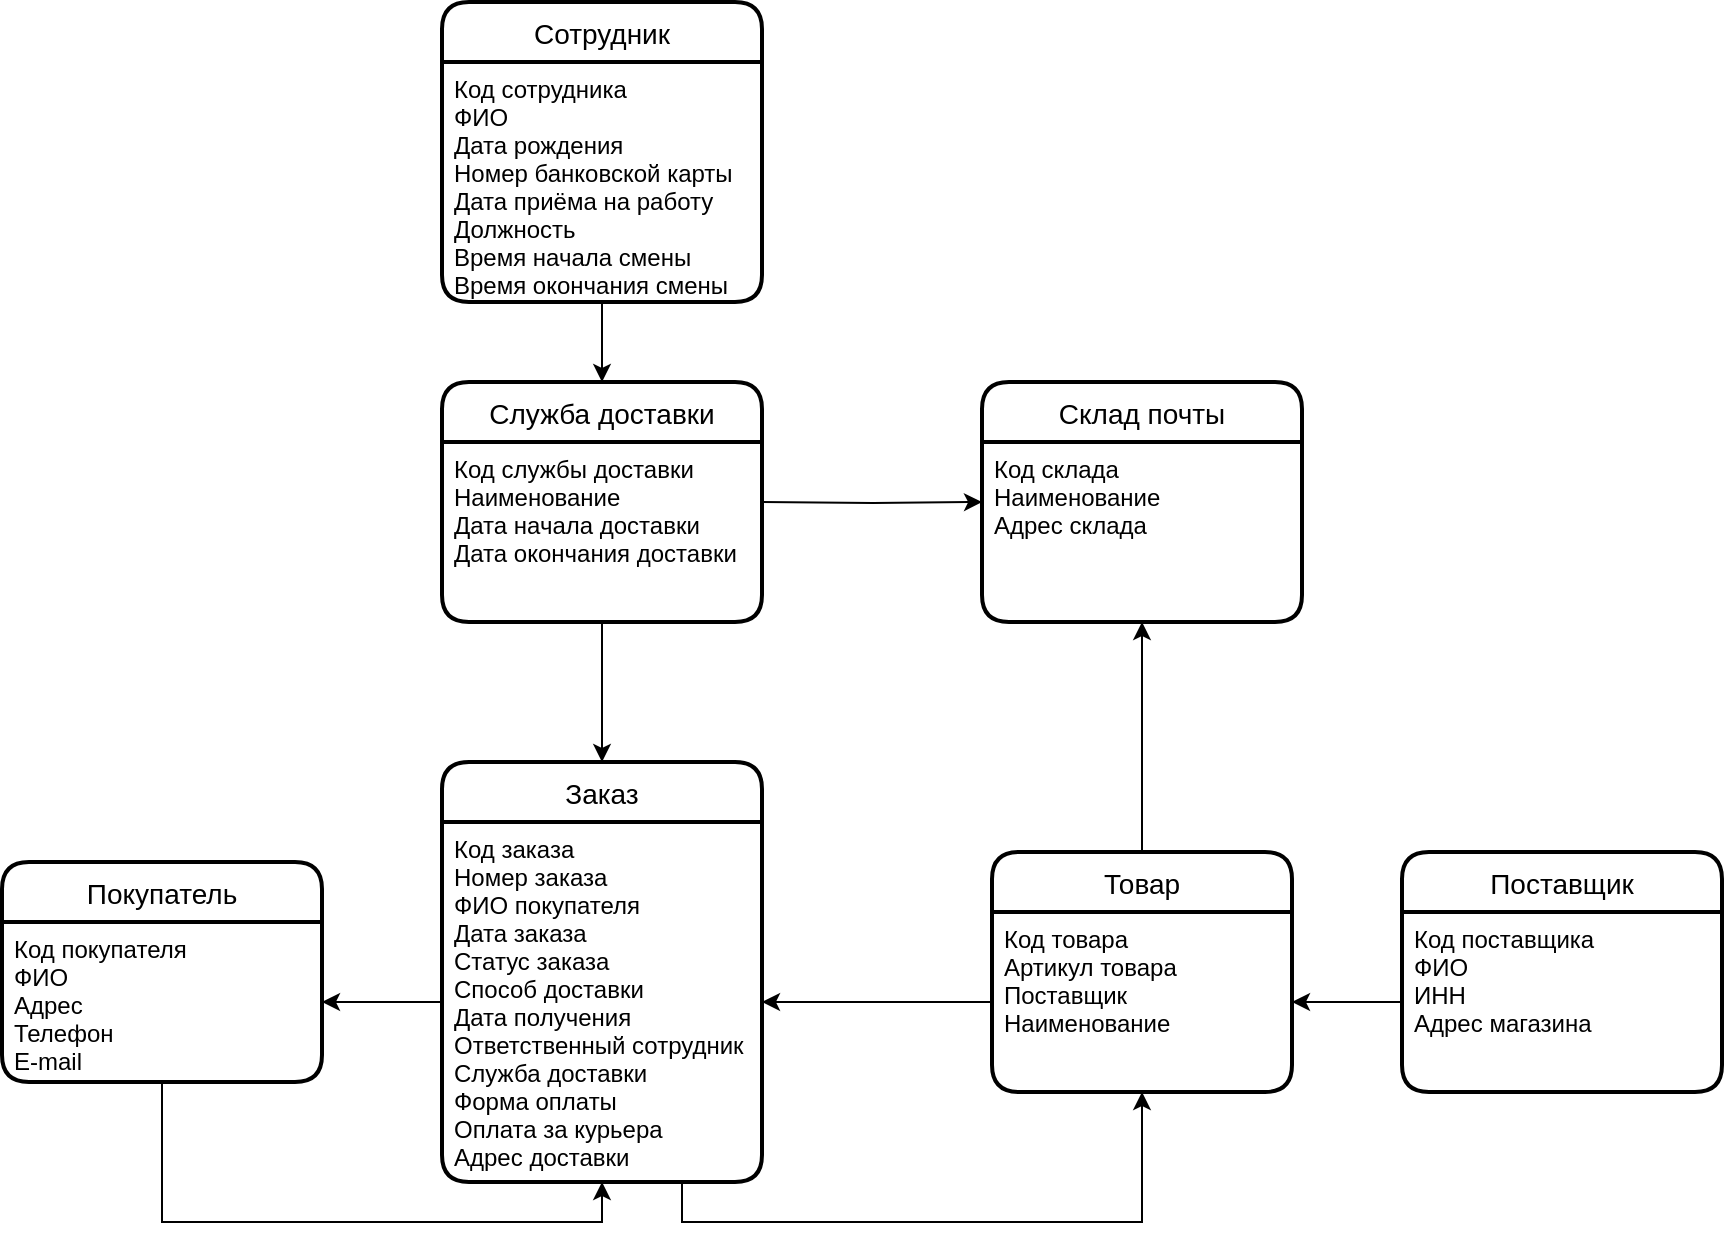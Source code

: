 <mxfile version="15.8.4" type="google"><diagram id="8O7LTBGIRufteUWXPi-W" name="Page-1"><mxGraphModel dx="1221" dy="1845" grid="1" gridSize="10" guides="1" tooltips="1" connect="1" arrows="1" fold="1" page="1" pageScale="1" pageWidth="827" pageHeight="1169" background="none" math="0" shadow="0"><root><mxCell id="0"/><mxCell id="1" parent="0"/><mxCell id="p8DXFB4H0bX5L8jNdAmp-7" value="Покупатель" style="swimlane;childLayout=stackLayout;horizontal=1;startSize=30;horizontalStack=0;rounded=1;fontSize=14;fontStyle=0;strokeWidth=2;resizeParent=0;resizeLast=1;shadow=0;dashed=0;align=center;" parent="1" vertex="1"><mxGeometry x="60" y="50" width="160" height="110" as="geometry"/></mxCell><mxCell id="p8DXFB4H0bX5L8jNdAmp-8" value="Код покупателя&#10;ФИО&#10;Адрес&#10;Телефон&#10;E-mail" style="align=left;strokeColor=none;fillColor=none;spacingLeft=4;fontSize=12;verticalAlign=top;resizable=0;rotatable=0;part=1;" parent="p8DXFB4H0bX5L8jNdAmp-7" vertex="1"><mxGeometry y="30" width="160" height="80" as="geometry"/></mxCell><mxCell id="J_TCyoa0mO9PzStFQowq-1" value="Заказ" style="swimlane;childLayout=stackLayout;horizontal=1;startSize=30;horizontalStack=0;rounded=1;fontSize=14;fontStyle=0;strokeWidth=2;resizeParent=0;resizeLast=1;shadow=0;dashed=0;align=center;" parent="1" vertex="1"><mxGeometry x="280" width="160" height="210" as="geometry"/></mxCell><mxCell id="J_TCyoa0mO9PzStFQowq-2" value="Код заказа&#10;Номер заказа&#10;ФИО покупателя&#10;Дата заказа&#10;Статус заказа&#10;Способ доставки&#10;Дата получения&#10;Ответственный сотрудник&#10;Служба доставки&#10;Форма оплаты&#10;Оплата за курьера&#10;Адрес доставки" style="align=left;strokeColor=none;fillColor=none;spacingLeft=4;fontSize=12;verticalAlign=top;resizable=0;rotatable=0;part=1;" parent="J_TCyoa0mO9PzStFQowq-1" vertex="1"><mxGeometry y="30" width="160" height="180" as="geometry"/></mxCell><mxCell id="J_TCyoa0mO9PzStFQowq-3" value="Служба доставки" style="swimlane;childLayout=stackLayout;horizontal=1;startSize=30;horizontalStack=0;rounded=1;fontSize=14;fontStyle=0;strokeWidth=2;resizeParent=0;resizeLast=1;shadow=0;dashed=0;align=center;" parent="1" vertex="1"><mxGeometry x="280" y="-190" width="160" height="120" as="geometry"/></mxCell><mxCell id="J_TCyoa0mO9PzStFQowq-4" value="Код службы доставки&#10;Наименование&#10;Дата начала доставки&#10;Дата окончания доставки" style="align=left;strokeColor=none;fillColor=none;spacingLeft=4;fontSize=12;verticalAlign=top;resizable=0;rotatable=0;part=1;" parent="J_TCyoa0mO9PzStFQowq-3" vertex="1"><mxGeometry y="30" width="160" height="90" as="geometry"/></mxCell><mxCell id="J_TCyoa0mO9PzStFQowq-5" value="Сотрудник" style="swimlane;childLayout=stackLayout;horizontal=1;startSize=30;horizontalStack=0;rounded=1;fontSize=14;fontStyle=0;strokeWidth=2;resizeParent=0;resizeLast=1;shadow=0;dashed=0;align=center;" parent="1" vertex="1"><mxGeometry x="280" y="-380" width="160" height="150" as="geometry"/></mxCell><mxCell id="J_TCyoa0mO9PzStFQowq-6" value="Код сотрудника&#10;ФИО&#10;Дата рождения&#10;Номер банковской карты&#10;Дата приёма на работу&#10;Должность&#10;Время начала смены&#10;Время окончания смены" style="align=left;strokeColor=none;fillColor=none;spacingLeft=4;fontSize=12;verticalAlign=top;resizable=0;rotatable=0;part=1;" parent="J_TCyoa0mO9PzStFQowq-5" vertex="1"><mxGeometry y="30" width="160" height="120" as="geometry"/></mxCell><mxCell id="3X56-4YPryIxxPI-jnxb-2" style="edgeStyle=orthogonalEdgeStyle;rounded=0;orthogonalLoop=1;jettySize=auto;html=1;" parent="1" source="J_TCyoa0mO9PzStFQowq-7" edge="1"><mxGeometry relative="1" as="geometry"><mxPoint x="440" y="120" as="targetPoint"/><Array as="points"><mxPoint x="440" y="120"/></Array></mxGeometry></mxCell><mxCell id="3X56-4YPryIxxPI-jnxb-4" style="edgeStyle=orthogonalEdgeStyle;rounded=0;orthogonalLoop=1;jettySize=auto;html=1;entryX=0.5;entryY=1;entryDx=0;entryDy=0;" parent="1" source="J_TCyoa0mO9PzStFQowq-7" target="J_TCyoa0mO9PzStFQowq-13" edge="1"><mxGeometry relative="1" as="geometry"/></mxCell><mxCell id="J_TCyoa0mO9PzStFQowq-7" value="Товар" style="swimlane;childLayout=stackLayout;horizontal=1;startSize=30;horizontalStack=0;rounded=1;fontSize=14;fontStyle=0;strokeWidth=2;resizeParent=0;resizeLast=1;shadow=0;dashed=0;align=center;" parent="1" vertex="1"><mxGeometry x="555" y="45" width="150" height="120" as="geometry"><mxRectangle x="555" y="45" width="70" height="30" as="alternateBounds"/></mxGeometry></mxCell><mxCell id="J_TCyoa0mO9PzStFQowq-8" value="Код товара&#10;Артикул товара&#10;Поставщик&#10;Наименование" style="align=left;strokeColor=none;fillColor=none;spacingLeft=4;fontSize=12;verticalAlign=top;resizable=0;rotatable=0;part=1;" parent="J_TCyoa0mO9PzStFQowq-7" vertex="1"><mxGeometry y="30" width="150" height="90" as="geometry"/></mxCell><mxCell id="J_TCyoa0mO9PzStFQowq-10" style="edgeStyle=orthogonalEdgeStyle;rounded=0;orthogonalLoop=1;jettySize=auto;html=1;entryX=0.5;entryY=0;entryDx=0;entryDy=0;" parent="1" source="J_TCyoa0mO9PzStFQowq-4" target="J_TCyoa0mO9PzStFQowq-1" edge="1"><mxGeometry relative="1" as="geometry"/></mxCell><mxCell id="J_TCyoa0mO9PzStFQowq-11" style="edgeStyle=orthogonalEdgeStyle;rounded=0;orthogonalLoop=1;jettySize=auto;html=1;" parent="1" source="J_TCyoa0mO9PzStFQowq-6" edge="1"><mxGeometry relative="1" as="geometry"><mxPoint x="360" y="-190" as="targetPoint"/></mxGeometry></mxCell><mxCell id="J_TCyoa0mO9PzStFQowq-12" value="Склад почты" style="swimlane;childLayout=stackLayout;horizontal=1;startSize=30;horizontalStack=0;rounded=1;fontSize=14;fontStyle=0;strokeWidth=2;resizeParent=0;resizeLast=1;shadow=0;dashed=0;align=center;" parent="1" vertex="1"><mxGeometry x="550" y="-190" width="160" height="120" as="geometry"/></mxCell><mxCell id="J_TCyoa0mO9PzStFQowq-13" value="Код склада&#10;Наименование&#10;Адрес склада" style="align=left;strokeColor=none;fillColor=none;spacingLeft=4;fontSize=12;verticalAlign=top;resizable=0;rotatable=0;part=1;" parent="J_TCyoa0mO9PzStFQowq-12" vertex="1"><mxGeometry y="30" width="160" height="90" as="geometry"/></mxCell><mxCell id="J_TCyoa0mO9PzStFQowq-14" style="edgeStyle=orthogonalEdgeStyle;rounded=0;orthogonalLoop=1;jettySize=auto;html=1;entryX=0;entryY=0.5;entryDx=0;entryDy=0;" parent="1" target="J_TCyoa0mO9PzStFQowq-12" edge="1"><mxGeometry relative="1" as="geometry"><mxPoint x="440" y="-130" as="sourcePoint"/></mxGeometry></mxCell><mxCell id="3X56-4YPryIxxPI-jnxb-3" style="edgeStyle=orthogonalEdgeStyle;rounded=0;orthogonalLoop=1;jettySize=auto;html=1;" parent="1" source="J_TCyoa0mO9PzStFQowq-2" target="p8DXFB4H0bX5L8jNdAmp-8" edge="1"><mxGeometry relative="1" as="geometry"/></mxCell><mxCell id="3X56-4YPryIxxPI-jnxb-5" value="Поставщик" style="swimlane;childLayout=stackLayout;horizontal=1;startSize=30;horizontalStack=0;rounded=1;fontSize=14;fontStyle=0;strokeWidth=2;resizeParent=0;resizeLast=1;shadow=0;dashed=0;align=center;" parent="1" vertex="1"><mxGeometry x="760" y="45" width="160" height="120" as="geometry"><mxRectangle x="760" y="45" width="100" height="30" as="alternateBounds"/></mxGeometry></mxCell><mxCell id="3X56-4YPryIxxPI-jnxb-6" value="Код поставщика&#10;ФИО&#10;ИНН&#10;Адрес магазина&#10;" style="align=left;strokeColor=none;fillColor=none;spacingLeft=4;fontSize=12;verticalAlign=top;resizable=0;rotatable=0;part=1;" parent="3X56-4YPryIxxPI-jnxb-5" vertex="1"><mxGeometry y="30" width="160" height="90" as="geometry"/></mxCell><mxCell id="3X56-4YPryIxxPI-jnxb-7" style="edgeStyle=orthogonalEdgeStyle;rounded=0;orthogonalLoop=1;jettySize=auto;html=1;entryX=1;entryY=0.5;entryDx=0;entryDy=0;" parent="1" source="3X56-4YPryIxxPI-jnxb-6" target="J_TCyoa0mO9PzStFQowq-8" edge="1"><mxGeometry relative="1" as="geometry"/></mxCell><mxCell id="MVLfz2j3qOJR9-qF6In4-1" style="edgeStyle=orthogonalEdgeStyle;rounded=0;orthogonalLoop=1;jettySize=auto;html=1;entryX=0.5;entryY=1;entryDx=0;entryDy=0;" edge="1" parent="1" source="p8DXFB4H0bX5L8jNdAmp-8" target="J_TCyoa0mO9PzStFQowq-2"><mxGeometry relative="1" as="geometry"><Array as="points"><mxPoint x="140" y="230"/><mxPoint x="360" y="230"/></Array></mxGeometry></mxCell><mxCell id="MVLfz2j3qOJR9-qF6In4-2" style="edgeStyle=orthogonalEdgeStyle;rounded=0;orthogonalLoop=1;jettySize=auto;html=1;entryX=0.5;entryY=1;entryDx=0;entryDy=0;exitX=0.75;exitY=1;exitDx=0;exitDy=0;" edge="1" parent="1" source="J_TCyoa0mO9PzStFQowq-2" target="J_TCyoa0mO9PzStFQowq-8"><mxGeometry relative="1" as="geometry"><Array as="points"><mxPoint x="400" y="230"/><mxPoint x="630" y="230"/></Array></mxGeometry></mxCell></root></mxGraphModel></diagram></mxfile>